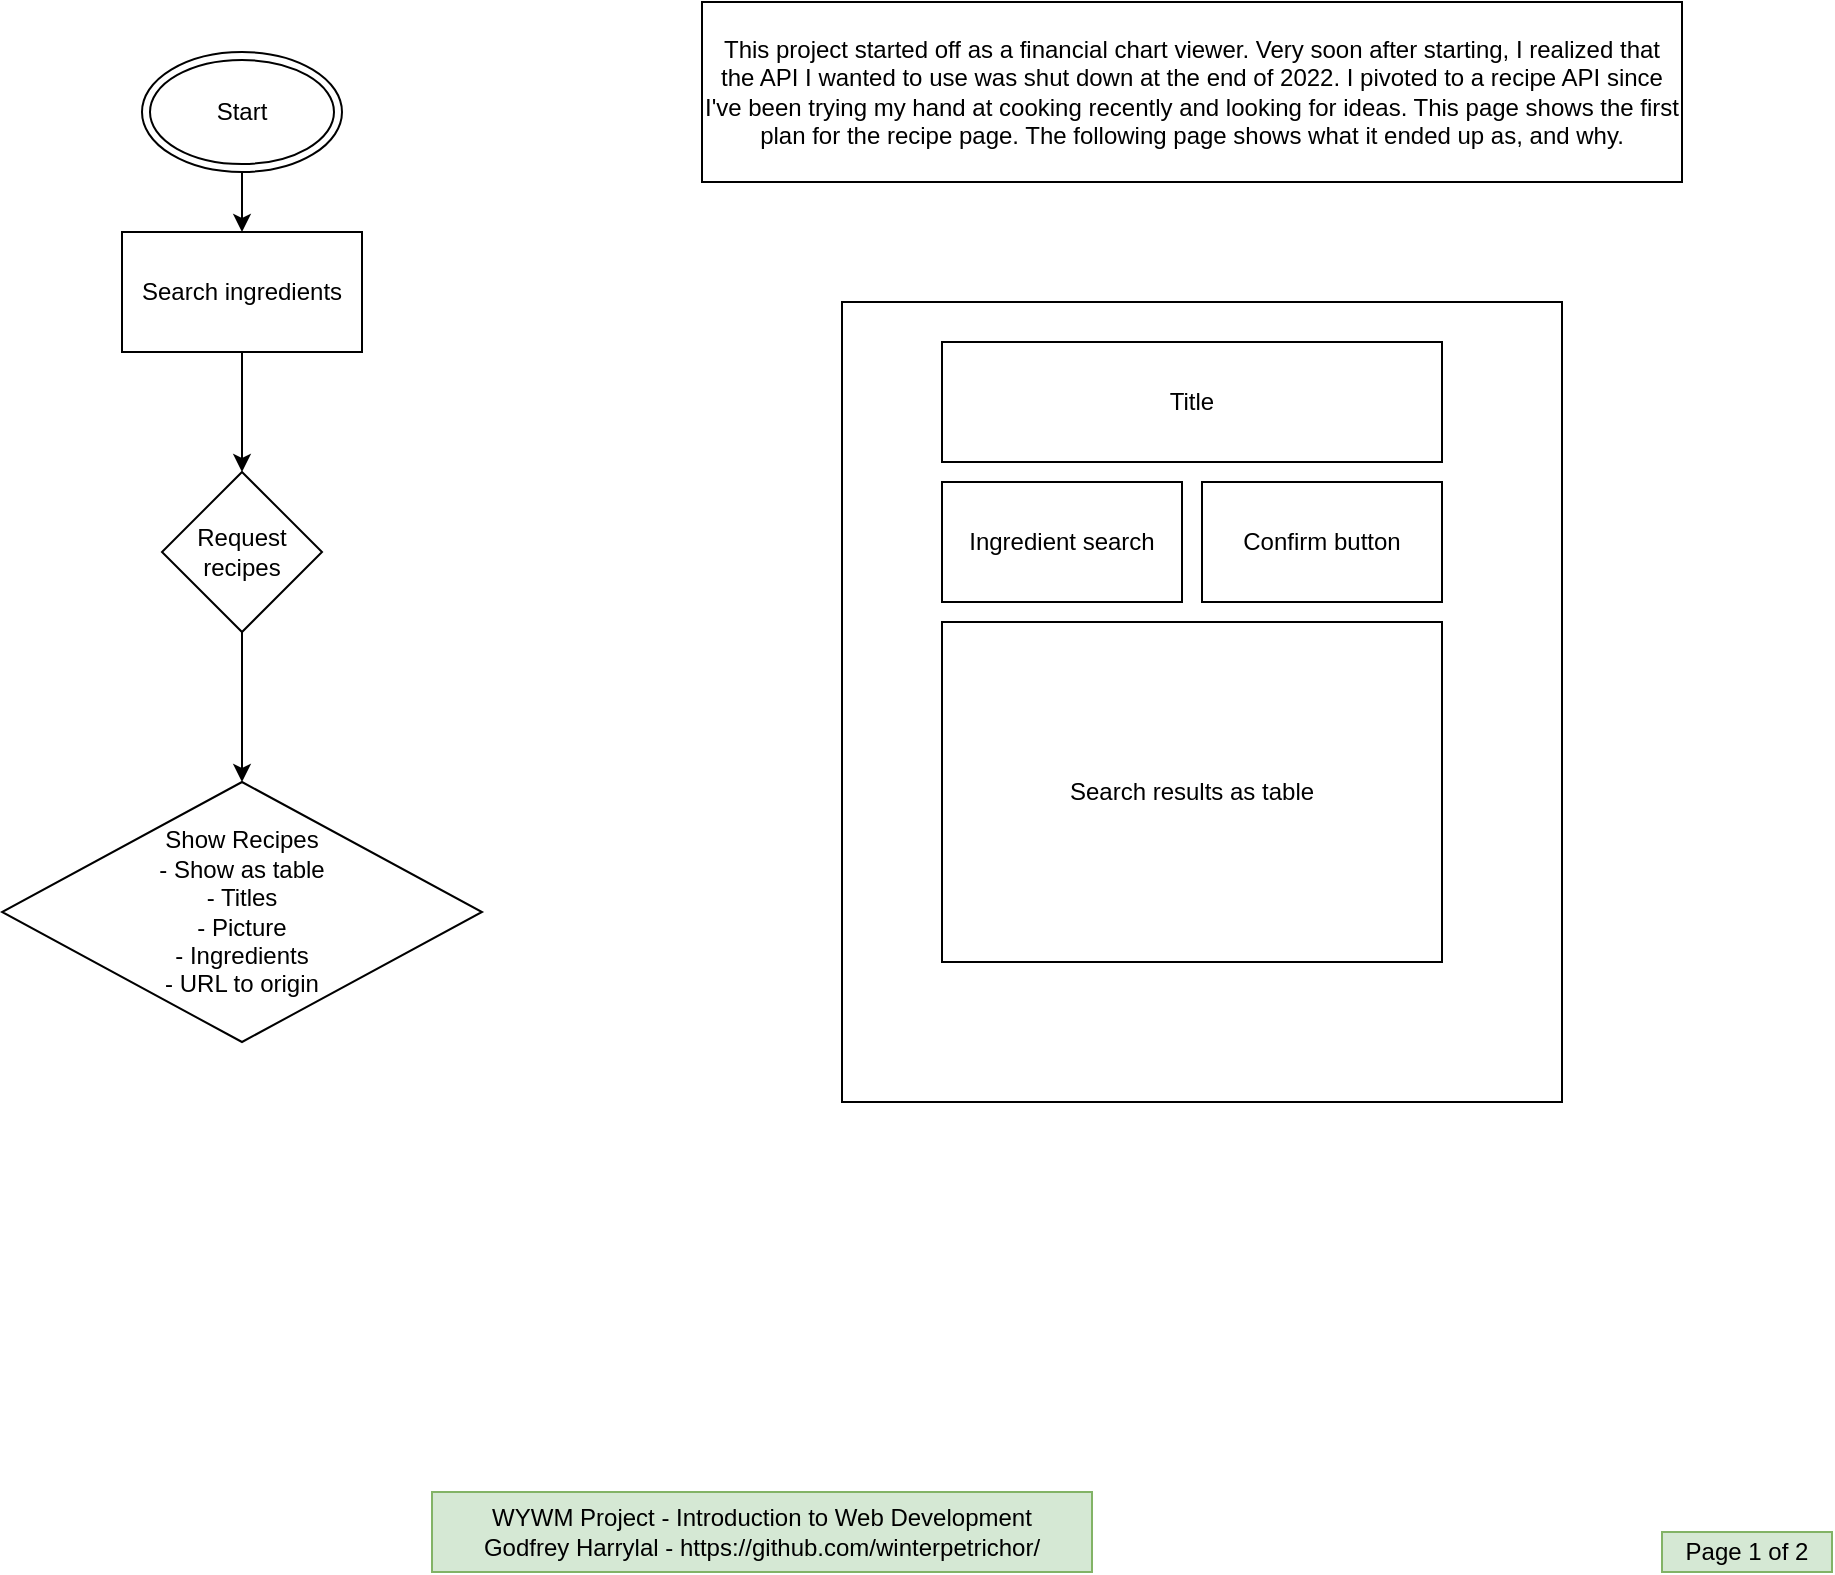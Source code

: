 <mxfile version="20.8.23" type="device" pages="2"><diagram id="8cv_QveXNLZdDAUWC-6I" name="Page-1"><mxGraphModel dx="2954" dy="1124" grid="1" gridSize="10" guides="1" tooltips="1" connect="1" arrows="1" fold="1" page="1" pageScale="1" pageWidth="1100" pageHeight="850" math="0" shadow="0"><root><mxCell id="0"/><mxCell id="1" parent="0"/><mxCell id="XwZr1MDqwMYANxeYMHQX-19" value="" style="rounded=0;whiteSpace=wrap;html=1;" parent="1" vertex="1"><mxGeometry x="590" y="205" width="360" height="400" as="geometry"/></mxCell><mxCell id="XwZr1MDqwMYANxeYMHQX-12" style="edgeStyle=orthogonalEdgeStyle;rounded=0;orthogonalLoop=1;jettySize=auto;html=1;exitX=0.5;exitY=1;exitDx=0;exitDy=0;entryX=0.5;entryY=0;entryDx=0;entryDy=0;" parent="1" source="XwZr1MDqwMYANxeYMHQX-1" target="XwZr1MDqwMYANxeYMHQX-2" edge="1"><mxGeometry relative="1" as="geometry"/></mxCell><mxCell id="XwZr1MDqwMYANxeYMHQX-1" value="Start" style="ellipse;shape=doubleEllipse;whiteSpace=wrap;html=1;" parent="1" vertex="1"><mxGeometry x="240" y="80" width="100" height="60" as="geometry"/></mxCell><mxCell id="XwZr1MDqwMYANxeYMHQX-2" value="Search ingredients" style="rounded=0;whiteSpace=wrap;html=1;" parent="1" vertex="1"><mxGeometry x="230" y="170" width="120" height="60" as="geometry"/></mxCell><mxCell id="XwZr1MDqwMYANxeYMHQX-9" style="edgeStyle=orthogonalEdgeStyle;rounded=0;orthogonalLoop=1;jettySize=auto;html=1;exitX=0.5;exitY=1;exitDx=0;exitDy=0;entryX=0.5;entryY=0;entryDx=0;entryDy=0;" parent="1" source="XwZr1MDqwMYANxeYMHQX-3" target="XwZr1MDqwMYANxeYMHQX-6" edge="1"><mxGeometry relative="1" as="geometry"><mxPoint x="290" y="550" as="targetPoint"/></mxGeometry></mxCell><mxCell id="XwZr1MDqwMYANxeYMHQX-3" value="Request &lt;br&gt;recipes" style="rhombus;whiteSpace=wrap;html=1;" parent="1" vertex="1"><mxGeometry x="250" y="290" width="80" height="80" as="geometry"/></mxCell><mxCell id="XwZr1MDqwMYANxeYMHQX-6" value="Show Recipes&lt;br&gt;- Show as table&lt;br&gt;- Titles&lt;br&gt;- Picture&lt;br&gt;- Ingredients&lt;br&gt;- URL to origin" style="rhombus;whiteSpace=wrap;html=1;" parent="1" vertex="1"><mxGeometry x="170" y="445" width="240" height="130" as="geometry"/></mxCell><mxCell id="XwZr1MDqwMYANxeYMHQX-8" value="" style="endArrow=classic;html=1;rounded=0;exitX=0.5;exitY=1;exitDx=0;exitDy=0;entryX=0.5;entryY=0;entryDx=0;entryDy=0;" parent="1" source="XwZr1MDqwMYANxeYMHQX-2" target="XwZr1MDqwMYANxeYMHQX-3" edge="1"><mxGeometry width="50" height="50" relative="1" as="geometry"><mxPoint x="590" y="270" as="sourcePoint"/><mxPoint x="290" y="320" as="targetPoint"/></mxGeometry></mxCell><mxCell id="XwZr1MDqwMYANxeYMHQX-15" value="Title" style="rounded=0;whiteSpace=wrap;html=1;" parent="1" vertex="1"><mxGeometry x="640" y="225" width="250" height="60" as="geometry"/></mxCell><mxCell id="XwZr1MDqwMYANxeYMHQX-16" value="Ingredient search" style="rounded=0;whiteSpace=wrap;html=1;" parent="1" vertex="1"><mxGeometry x="640" y="295" width="120" height="60" as="geometry"/></mxCell><mxCell id="XwZr1MDqwMYANxeYMHQX-17" value="Search results as table" style="rounded=0;whiteSpace=wrap;html=1;" parent="1" vertex="1"><mxGeometry x="640" y="365" width="250" height="170" as="geometry"/></mxCell><mxCell id="XwZr1MDqwMYANxeYMHQX-18" value="Confirm button" style="rounded=0;whiteSpace=wrap;html=1;" parent="1" vertex="1"><mxGeometry x="770" y="295" width="120" height="60" as="geometry"/></mxCell><mxCell id="W1xcQ8pTqzYNUmDqV_bI-1" value="This project started off as a financial chart viewer. Very soon after starting, I realized that the API I wanted to use was shut down at the end of 2022. I pivoted to a recipe API since I've been trying my hand at cooking recently and looking for ideas. This page shows the first plan for the recipe page. The following page shows what it ended up as, and why." style="rounded=0;whiteSpace=wrap;html=1;" vertex="1" parent="1"><mxGeometry x="520" y="55" width="490" height="90" as="geometry"/></mxCell><mxCell id="cJjKVkzjYo9eEVzRMTxb-1" value="WYWM Project -&amp;nbsp;Introduction to Web Development&lt;br&gt;Godfrey Harrylal - https://github.com/winterpetrichor/" style="rounded=0;whiteSpace=wrap;html=1;fillColor=#d5e8d4;strokeColor=#82b366;" vertex="1" parent="1"><mxGeometry x="385" y="800" width="330" height="40" as="geometry"/></mxCell><mxCell id="S4Epdp9PRFjOjq68QVyK-1" value="Page 1 of 2" style="rounded=0;whiteSpace=wrap;html=1;fillColor=#d5e8d4;strokeColor=#82b366;" vertex="1" parent="1"><mxGeometry x="1000" y="820" width="85" height="20" as="geometry"/></mxCell></root></mxGraphModel></diagram><diagram id="DB4ZtAex9hWSIQ2YvZxJ" name="Page-2"><mxGraphModel dx="2954" dy="1124" grid="1" gridSize="10" guides="1" tooltips="1" connect="1" arrows="1" fold="1" page="1" pageScale="1" pageWidth="1100" pageHeight="850" math="0" shadow="0"><root><mxCell id="0"/><mxCell id="1" parent="0"/><mxCell id="odU1pkePLOHgkMCYZwhF-1" value="" style="rounded=0;whiteSpace=wrap;html=1;" vertex="1" parent="1"><mxGeometry x="635" y="380" width="360" height="400" as="geometry"/></mxCell><mxCell id="odU1pkePLOHgkMCYZwhF-2" style="edgeStyle=orthogonalEdgeStyle;rounded=0;orthogonalLoop=1;jettySize=auto;html=1;exitX=0.5;exitY=1;exitDx=0;exitDy=0;entryX=0.5;entryY=0;entryDx=0;entryDy=0;" edge="1" parent="1" source="odU1pkePLOHgkMCYZwhF-3" target="odU1pkePLOHgkMCYZwhF-4"><mxGeometry relative="1" as="geometry"/></mxCell><mxCell id="sm6MKZP0tr1HkKdy3vw0-2" style="edgeStyle=orthogonalEdgeStyle;rounded=0;orthogonalLoop=1;jettySize=auto;html=1;entryX=0.5;entryY=0;entryDx=0;entryDy=0;fontColor=#000000;fillColor=#dae8fc;strokeColor=#6c8ebf;" edge="1" parent="1" source="odU1pkePLOHgkMCYZwhF-3" target="sm6MKZP0tr1HkKdy3vw0-1"><mxGeometry relative="1" as="geometry"/></mxCell><mxCell id="odU1pkePLOHgkMCYZwhF-3" value="Start" style="ellipse;shape=doubleEllipse;whiteSpace=wrap;html=1;" vertex="1" parent="1"><mxGeometry x="253" y="9" width="100" height="60" as="geometry"/></mxCell><mxCell id="odU1pkePLOHgkMCYZwhF-4" value="Search ingredients" style="rounded=0;whiteSpace=wrap;html=1;" vertex="1" parent="1"><mxGeometry x="243" y="117" width="120" height="60" as="geometry"/></mxCell><mxCell id="odU1pkePLOHgkMCYZwhF-5" style="edgeStyle=orthogonalEdgeStyle;rounded=0;orthogonalLoop=1;jettySize=auto;html=1;exitX=0.5;exitY=1;exitDx=0;exitDy=0;entryX=0.5;entryY=0;entryDx=0;entryDy=0;" edge="1" parent="1" source="odU1pkePLOHgkMCYZwhF-6" target="odU1pkePLOHgkMCYZwhF-9"><mxGeometry relative="1" as="geometry"/></mxCell><mxCell id="odU1pkePLOHgkMCYZwhF-6" value="Request &lt;br&gt;recipes" style="rhombus;whiteSpace=wrap;html=1;" vertex="1" parent="1"><mxGeometry x="263" y="337" width="80" height="80" as="geometry"/></mxCell><mxCell id="odU1pkePLOHgkMCYZwhF-7" value="Yes" style="edgeStyle=orthogonalEdgeStyle;rounded=0;orthogonalLoop=1;jettySize=auto;html=1;exitX=0.5;exitY=1;exitDx=0;exitDy=0;fillColor=#dae8fc;strokeColor=#6c8ebf;" edge="1" parent="1" source="odU1pkePLOHgkMCYZwhF-9" target="odU1pkePLOHgkMCYZwhF-12"><mxGeometry relative="1" as="geometry"/></mxCell><mxCell id="odU1pkePLOHgkMCYZwhF-8" value="No" style="edgeStyle=orthogonalEdgeStyle;rounded=0;orthogonalLoop=1;jettySize=auto;html=1;fillColor=#dae8fc;strokeColor=#6c8ebf;" edge="1" parent="1" source="odU1pkePLOHgkMCYZwhF-9" target="odU1pkePLOHgkMCYZwhF-11"><mxGeometry relative="1" as="geometry"/></mxCell><mxCell id="odU1pkePLOHgkMCYZwhF-9" value="Received ok?" style="rounded=1;whiteSpace=wrap;html=1;fillColor=#dae8fc;strokeColor=#6c8ebf;" vertex="1" parent="1"><mxGeometry x="243" y="447" width="120" height="60" as="geometry"/></mxCell><mxCell id="odU1pkePLOHgkMCYZwhF-10" style="edgeStyle=orthogonalEdgeStyle;rounded=0;orthogonalLoop=1;jettySize=auto;html=1;entryX=1;entryY=0.5;entryDx=0;entryDy=0;exitX=0.5;exitY=0;exitDx=0;exitDy=0;fillColor=#dae8fc;strokeColor=#6c8ebf;" edge="1" parent="1" source="odU1pkePLOHgkMCYZwhF-21" target="odU1pkePLOHgkMCYZwhF-3"><mxGeometry relative="1" as="geometry"><mxPoint x="573" y="-21" as="sourcePoint"/></mxGeometry></mxCell><mxCell id="odU1pkePLOHgkMCYZwhF-11" value="Show error" style="rhombus;whiteSpace=wrap;html=1;fillColor=#dae8fc;strokeColor=#6c8ebf;" vertex="1" parent="1"><mxGeometry x="443" y="437" width="80" height="80" as="geometry"/></mxCell><mxCell id="odU1pkePLOHgkMCYZwhF-12" value="Show Recipes&lt;br&gt;- Show as table&lt;br&gt;- Titles&lt;br&gt;- Picture&lt;br&gt;- Ingredients&lt;br&gt;- URL to origin" style="rhombus;whiteSpace=wrap;html=1;" vertex="1" parent="1"><mxGeometry x="183" y="567" width="240" height="130" as="geometry"/></mxCell><mxCell id="odU1pkePLOHgkMCYZwhF-13" value="" style="endArrow=classic;html=1;rounded=0;exitX=0.5;exitY=1;exitDx=0;exitDy=0;" edge="1" parent="1" source="odU1pkePLOHgkMCYZwhF-4" target="odU1pkePLOHgkMCYZwhF-20"><mxGeometry width="50" height="50" relative="1" as="geometry"><mxPoint x="603" y="167" as="sourcePoint"/><mxPoint x="213" y="217" as="targetPoint"/></mxGeometry></mxCell><mxCell id="odU1pkePLOHgkMCYZwhF-14" value="Title" style="rounded=0;whiteSpace=wrap;html=1;" vertex="1" parent="1"><mxGeometry x="685" y="400" width="250" height="19" as="geometry"/></mxCell><mxCell id="odU1pkePLOHgkMCYZwhF-15" value="Ingredient search" style="rounded=0;whiteSpace=wrap;html=1;" vertex="1" parent="1"><mxGeometry x="685" y="470" width="120" height="19" as="geometry"/></mxCell><mxCell id="odU1pkePLOHgkMCYZwhF-16" value="Recipe Title&lt;br&gt;Image on left, recipe on right&lt;br&gt;Info buttons:&lt;br&gt;- instructions (external URL)&lt;br&gt;- nutrition information&lt;br&gt;- pricing information" style="rounded=0;whiteSpace=wrap;html=1;fillColor=#dae8fc;strokeColor=#6c8ebf;" vertex="1" parent="1"><mxGeometry x="685" y="540" width="250" height="170" as="geometry"/></mxCell><mxCell id="odU1pkePLOHgkMCYZwhF-17" value="Confirm button" style="rounded=0;whiteSpace=wrap;html=1;" vertex="1" parent="1"><mxGeometry x="815" y="470" width="120" height="19" as="geometry"/></mxCell><mxCell id="odU1pkePLOHgkMCYZwhF-18" value="Yes" style="edgeStyle=orthogonalEdgeStyle;rounded=0;orthogonalLoop=1;jettySize=auto;html=1;exitX=0.5;exitY=1;exitDx=0;exitDy=0;fillColor=#dae8fc;strokeColor=#6c8ebf;" edge="1" parent="1" source="odU1pkePLOHgkMCYZwhF-20"><mxGeometry relative="1" as="geometry"><mxPoint x="303" y="337" as="targetPoint"/></mxGeometry></mxCell><mxCell id="odU1pkePLOHgkMCYZwhF-19" value="No" style="edgeStyle=orthogonalEdgeStyle;rounded=0;orthogonalLoop=1;jettySize=auto;html=1;fillColor=#dae8fc;strokeColor=#6c8ebf;" edge="1" parent="1" source="odU1pkePLOHgkMCYZwhF-20" target="odU1pkePLOHgkMCYZwhF-21"><mxGeometry relative="1" as="geometry"/></mxCell><mxCell id="odU1pkePLOHgkMCYZwhF-20" value="Search ok?" style="rounded=1;whiteSpace=wrap;html=1;fillColor=#dae8fc;strokeColor=#6c8ebf;" vertex="1" parent="1"><mxGeometry x="243" y="217" width="120" height="60" as="geometry"/></mxCell><mxCell id="odU1pkePLOHgkMCYZwhF-21" value="Show error" style="rhombus;whiteSpace=wrap;html=1;fillColor=#dae8fc;strokeColor=#6c8ebf;" vertex="1" parent="1"><mxGeometry x="443" y="207" width="80" height="80" as="geometry"/></mxCell><mxCell id="odU1pkePLOHgkMCYZwhF-22" style="edgeStyle=orthogonalEdgeStyle;rounded=0;orthogonalLoop=1;jettySize=auto;html=1;exitX=1;exitY=0.5;exitDx=0;exitDy=0;fillColor=#dae8fc;strokeColor=#6c8ebf;" edge="1" parent="1" source="odU1pkePLOHgkMCYZwhF-11"><mxGeometry relative="1" as="geometry"><mxPoint x="813" y="719" as="sourcePoint"/><mxPoint x="483" y="39" as="targetPoint"/><Array as="points"><mxPoint x="543" y="477"/><mxPoint x="543" y="39"/></Array></mxGeometry></mxCell><mxCell id="odU1pkePLOHgkMCYZwhF-25" value="&lt;font&gt;Added functionality &lt;br&gt;to test nested API interactions &lt;br&gt;further: Pricing and Nutrition information&lt;br&gt;buttons added below each&lt;br&gt;recipe&lt;/font&gt;" style="rhombus;whiteSpace=wrap;html=1;fillColor=#dae8fc;strokeColor=#6c8ebf;fontColor=#000000;" vertex="1" parent="1"><mxGeometry x="183" y="697" width="240" height="130" as="geometry"/></mxCell><mxCell id="sm6MKZP0tr1HkKdy3vw0-3" style="edgeStyle=orthogonalEdgeStyle;rounded=0;orthogonalLoop=1;jettySize=auto;html=1;exitX=0.5;exitY=1;exitDx=0;exitDy=0;entryX=0;entryY=0.5;entryDx=0;entryDy=0;fontColor=#000000;fillColor=#dae8fc;strokeColor=#6c8ebf;" edge="1" parent="1" source="sm6MKZP0tr1HkKdy3vw0-1" target="odU1pkePLOHgkMCYZwhF-6"><mxGeometry relative="1" as="geometry"/></mxCell><mxCell id="sm6MKZP0tr1HkKdy3vw0-1" value="Random Recipes" style="rounded=0;whiteSpace=wrap;html=1;fillColor=#dae8fc;strokeColor=#6c8ebf;" vertex="1" parent="1"><mxGeometry x="83" y="117" width="120" height="60" as="geometry"/></mxCell><mxCell id="sm6MKZP0tr1HkKdy3vw0-4" value="Page info" style="rounded=0;whiteSpace=wrap;html=1;fillColor=#dae8fc;strokeColor=#6c8ebf;" vertex="1" parent="1"><mxGeometry x="685" y="429" width="250" height="30" as="geometry"/></mxCell><mxCell id="sm6MKZP0tr1HkKdy3vw0-5" value="Random search" style="rounded=0;whiteSpace=wrap;html=1;fillColor=#dae8fc;strokeColor=#6c8ebf;" vertex="1" parent="1"><mxGeometry x="685" y="499.5" width="250" height="19" as="geometry"/></mxCell><mxCell id="wRMArFOucWdwKhukIMmm-1" value="Random recipes seemed like a good idea for inspiration, and this was pretty easy to implement given that the API call was very similar. There was only a small change in how ingredients were parsed.&lt;br&gt;&lt;br&gt;Error checking and alerts were added for searches (no results returned) as well as API errors to alert the user and explain that there has been some kind of error.&lt;br&gt;&lt;br&gt;Pricing and nutrition information were a bit trickier to add, but I think still add value to the user in deciding which recipes they might want to try. There is a concern regarding the API key in the image paths, which I'm not sure how to resolve easily, even after external research. And the API image returned for the pricing is not exactly as expected based on what was shown on the API docs; tried to make up for this with a last ditch API call to get numerical pricing information to supplement the bare pie chart provided. &lt;br&gt;&lt;br&gt;There is some room for improvement in this area, but I think this project is at the level I'd feel comfortable submitting it at; I think it demonstrates my ability to apply the knowledge shared in the course so far, and a bit beyond. I would absolutely ensure that the shortcomings outlined above would definitely be remedied before this were to go into a production environment." style="rounded=0;whiteSpace=wrap;html=1;fillColor=#dae8fc;strokeColor=#6c8ebf;" vertex="1" parent="1"><mxGeometry x="570" y="50" width="490" height="280" as="geometry"/></mxCell><mxCell id="tlBIjjFybb5KMn_BL-w_-1" value="WYWM Project -&amp;nbsp;Introduction to Web Development&lt;br&gt;Godfrey Harrylal - https://github.com/winterpetrichor/" style="rounded=0;whiteSpace=wrap;html=1;fillColor=#d5e8d4;strokeColor=#82b366;" vertex="1" parent="1"><mxGeometry x="385" y="800" width="330" height="40" as="geometry"/></mxCell><mxCell id="c0fkSwwY-AFz1zeaCAP5-1" value="Page 2 of 2" style="rounded=0;whiteSpace=wrap;html=1;fillColor=#d5e8d4;strokeColor=#82b366;" vertex="1" parent="1"><mxGeometry x="1000" y="820" width="85" height="20" as="geometry"/></mxCell></root></mxGraphModel></diagram></mxfile>